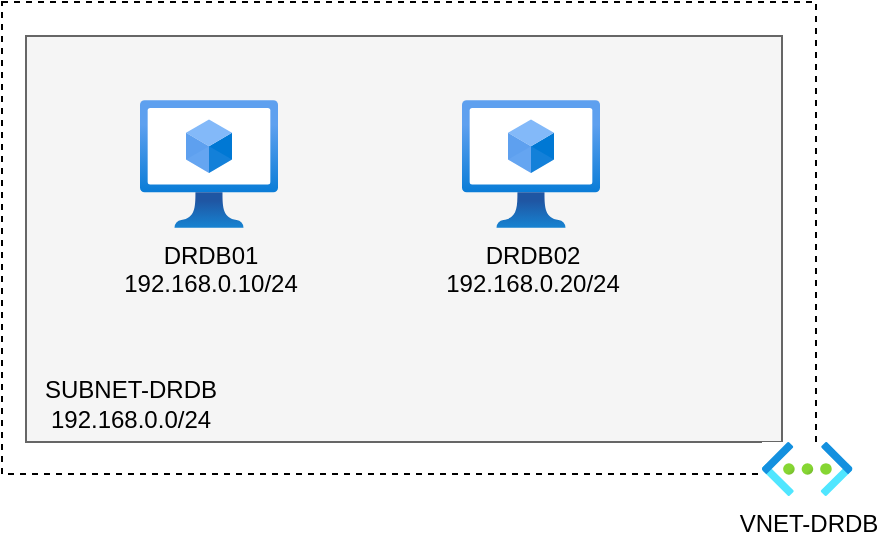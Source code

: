 <mxfile version="13.9.9" type="device"><diagram id="k-XBGsQ-KGbxPNMp_ydi" name="Page-1"><mxGraphModel dx="1251" dy="788" grid="0" gridSize="10" guides="1" tooltips="1" connect="1" arrows="1" fold="1" page="1" pageScale="1" pageWidth="850" pageHeight="1100" math="0" shadow="0"><root><mxCell id="0"/><mxCell id="1" parent="0"/><mxCell id="eZx6WIm1JH8GM4IM0Sxq-16" value="" style="rounded=0;whiteSpace=wrap;html=1;fillColor=none;dashed=1;" vertex="1" parent="1"><mxGeometry x="239" y="57" width="407" height="236" as="geometry"/></mxCell><mxCell id="eZx6WIm1JH8GM4IM0Sxq-14" value="" style="rounded=0;whiteSpace=wrap;html=1;fontColor=#333333;strokeColor=#666666;fillColor=#f5f5f5;" vertex="1" parent="1"><mxGeometry x="251" y="74" width="378" height="203" as="geometry"/></mxCell><mxCell id="eZx6WIm1JH8GM4IM0Sxq-15" value="SUBNET-DRDB&lt;br&gt;192.168.0.0/24" style="text;html=1;align=center;verticalAlign=middle;resizable=0;points=[];autosize=1;" vertex="1" parent="1"><mxGeometry x="255" y="242" width="96" height="32" as="geometry"/></mxCell><mxCell id="eZx6WIm1JH8GM4IM0Sxq-13" value="VNET-DRDB" style="aspect=fixed;html=1;points=[];align=center;image;fontSize=12;image=img/lib/azure2/networking/Virtual_Networks.svg;dashed=1;imageBackground=#ffffff;" vertex="1" parent="1"><mxGeometry x="619" y="277" width="45.23" height="27" as="geometry"/></mxCell><mxCell id="eZx6WIm1JH8GM4IM0Sxq-21" value="DRDB01&lt;br&gt;192.168.0.10/24" style="aspect=fixed;html=1;points=[];align=center;image;fontSize=12;image=img/lib/azure2/compute/Virtual_Machines_Classic.svg;dashed=1;strokeColor=#000000;fillColor=none;labelBackgroundColor=none;" vertex="1" parent="1"><mxGeometry x="308" y="106" width="69" height="64" as="geometry"/></mxCell><mxCell id="eZx6WIm1JH8GM4IM0Sxq-22" value="DRDB02&lt;br&gt;192.168.0.20/24" style="aspect=fixed;html=1;points=[];align=center;image;fontSize=12;image=img/lib/azure2/compute/Virtual_Machines_Classic.svg;dashed=1;strokeColor=#000000;fillColor=none;labelBackgroundColor=none;" vertex="1" parent="1"><mxGeometry x="469" y="106" width="69" height="64" as="geometry"/></mxCell></root></mxGraphModel></diagram></mxfile>